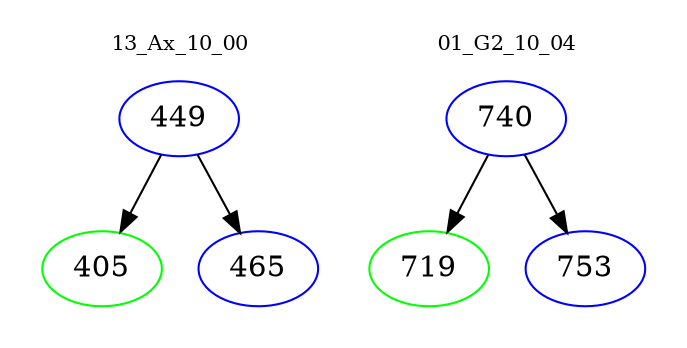 digraph{
subgraph cluster_0 {
color = white
label = "13_Ax_10_00";
fontsize=10;
T0_449 [label="449", color="blue"]
T0_449 -> T0_405 [color="black"]
T0_405 [label="405", color="green"]
T0_449 -> T0_465 [color="black"]
T0_465 [label="465", color="blue"]
}
subgraph cluster_1 {
color = white
label = "01_G2_10_04";
fontsize=10;
T1_740 [label="740", color="blue"]
T1_740 -> T1_719 [color="black"]
T1_719 [label="719", color="green"]
T1_740 -> T1_753 [color="black"]
T1_753 [label="753", color="blue"]
}
}
